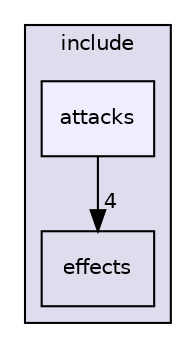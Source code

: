 digraph "include/attacks" {
  compound=true
  node [ fontsize="10", fontname="Helvetica"];
  edge [ labelfontsize="10", labelfontname="Helvetica"];
  subgraph clusterdir_d44c64559bbebec7f509842c48db8b23 {
    graph [ bgcolor="#ddddee", pencolor="black", label="include" fontname="Helvetica", fontsize="10", URL="dir_d44c64559bbebec7f509842c48db8b23.html"]
  dir_9dae7bde56e7aa2178fbf4748a4d9c95 [shape=box label="effects" URL="dir_9dae7bde56e7aa2178fbf4748a4d9c95.html"];
  dir_0b727cbfb71a48b16bbc22b57d20e793 [shape=box, label="attacks", style="filled", fillcolor="#eeeeff", pencolor="black", URL="dir_0b727cbfb71a48b16bbc22b57d20e793.html"];
  }
  dir_0b727cbfb71a48b16bbc22b57d20e793->dir_9dae7bde56e7aa2178fbf4748a4d9c95 [headlabel="4", labeldistance=1.5 headhref="dir_000001_000002.html"];
}
